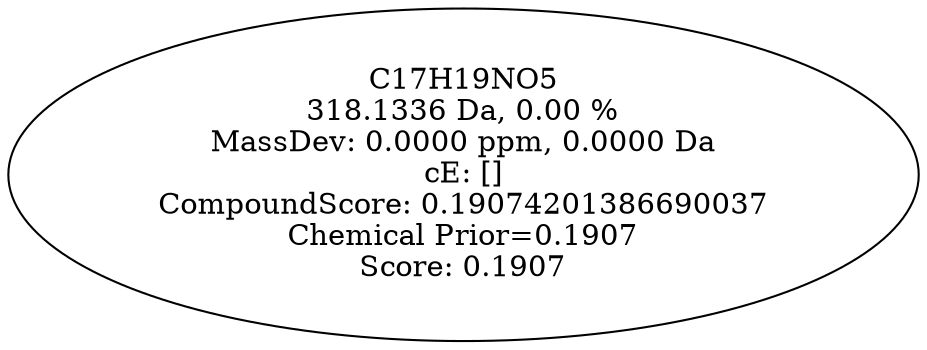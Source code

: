 strict digraph {
v1 [label="C17H19NO5\n318.1336 Da, 0.00 %\nMassDev: 0.0000 ppm, 0.0000 Da\ncE: []\nCompoundScore: 0.19074201386690037\nChemical Prior=0.1907\nScore: 0.1907"];
}